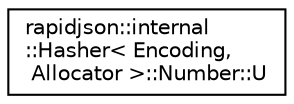digraph "Graphical Class Hierarchy"
{
 // INTERACTIVE_SVG=YES
 // LATEX_PDF_SIZE
  edge [fontname="Helvetica",fontsize="10",labelfontname="Helvetica",labelfontsize="10"];
  node [fontname="Helvetica",fontsize="10",shape=record];
  rankdir="LR";
  Node0 [label="rapidjson::internal\l::Hasher\< Encoding,\l Allocator \>::Number::U",height=0.2,width=0.4,color="black", fillcolor="white", style="filled",URL="$unionrapidjson_1_1internal_1_1_hasher_1_1_number_1_1_u.html",tooltip=" "];
}
